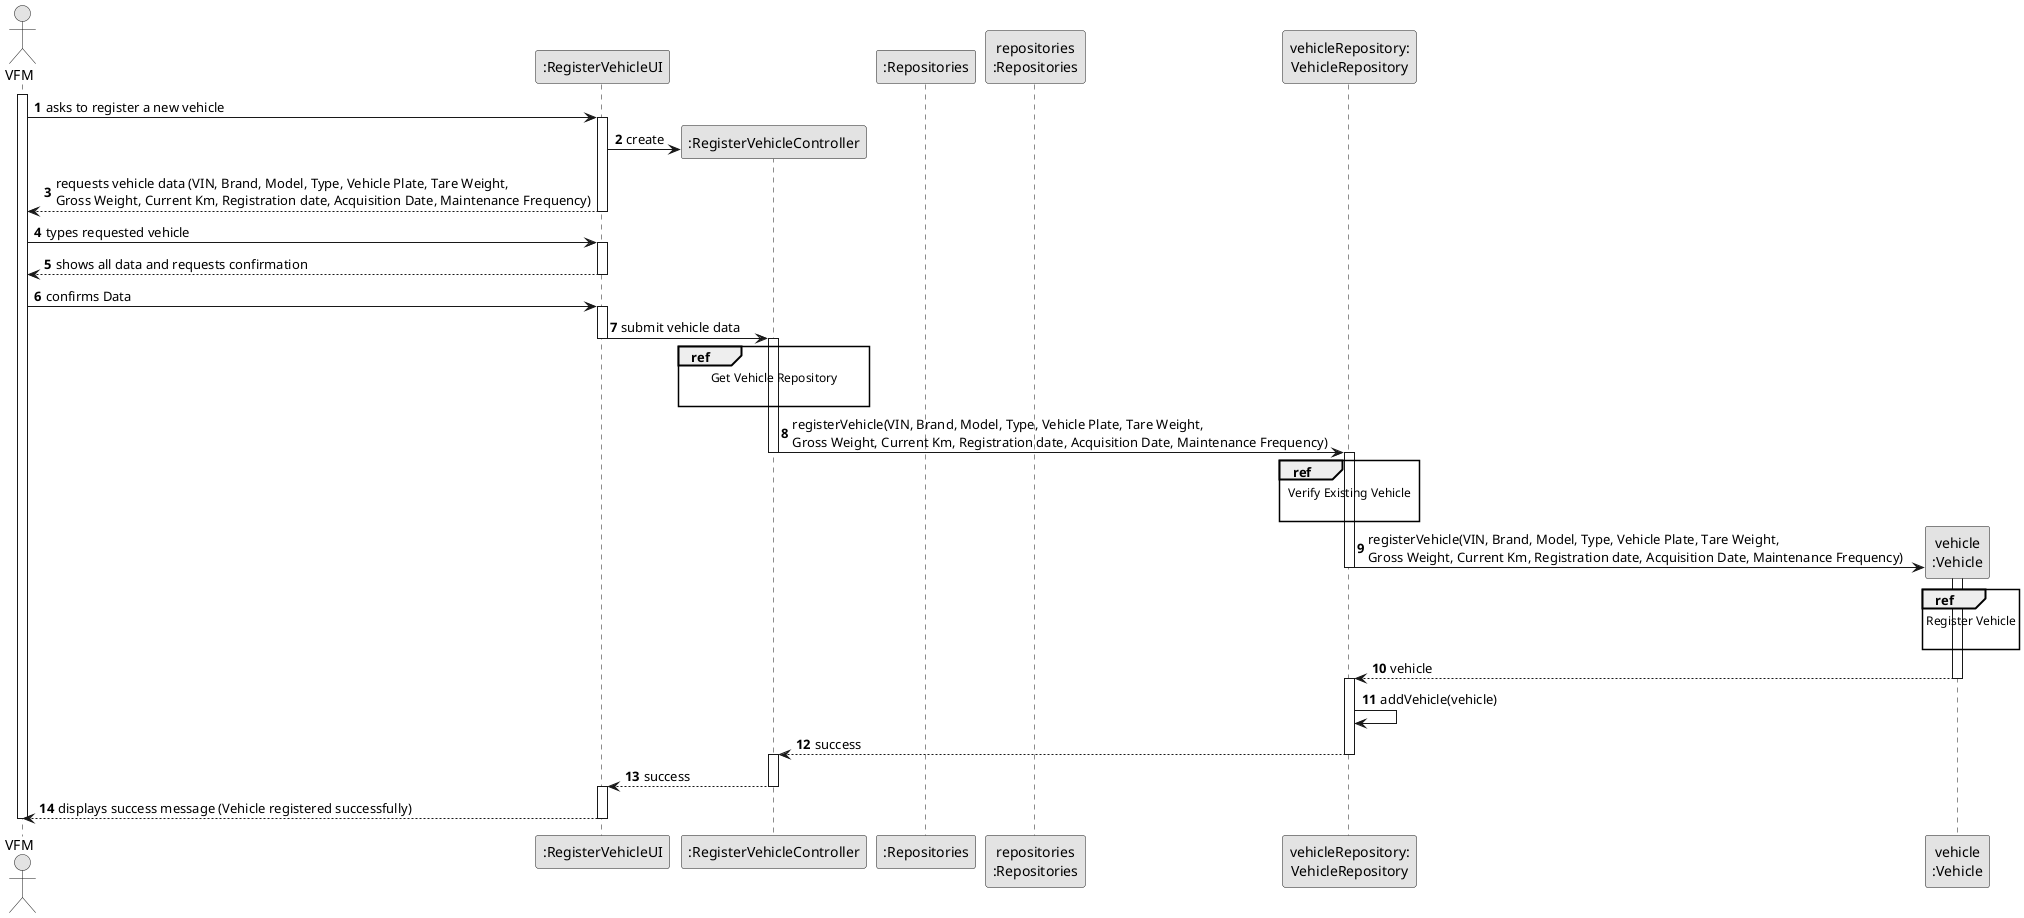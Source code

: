 @startuml
skinparam monochrome true
skinparam packageStyle rectangle
skinparam shadowing false

'title System Sequence Diagram (SSD) - US006

autonumber

actor "VFM" as VFM
participant ":RegisterVehicleUI" as UI
participant ":RegisterVehicleController" as CTRL
participant ":Repositories" as RepositorySingleton
participant "repositories\n:Repositories" as PLAT
participant "vehicleRepository:\nVehicleRepository" as VehicleRepository
participant "vehicle\n:Vehicle" as VEI

activate VFM

    VFM -> UI : asks to register a new vehicle
    activate UI

        UI -> CTRL** : create

        UI --> VFM : requests vehicle data (VIN, Brand, Model, Type, Vehicle Plate, Tare Weight, \nGross Weight, Current Km, Registration date, Acquisition Date, Maintenance Frequency)
        deactivate UI

    VFM -> UI : types requested vehicle
    activate UI

    UI --> VFM : shows all data and requests confirmation
    deactivate UI

    VFM -> UI: confirms Data
    activate UI

        UI -> CTRL : submit vehicle data
        deactivate UI
        activate CTRL

            ref over CTRL
                                            Get Vehicle Repository

                                        end ref

        CTRL -> VehicleRepository : registerVehicle(VIN, Brand, Model, Type, Vehicle Plate, Tare Weight, \nGross Weight, Current Km, Registration date, Acquisition Date, Maintenance Frequency)
        deactivate CTRL

            activate VehicleRepository

        ref over VehicleRepository
                                                                            Verify Existing Vehicle

                                                                        end ref


            VehicleRepository -> VEI **: registerVehicle(VIN, Brand, Model, Type, Vehicle Plate, Tare Weight, \nGross Weight, Current Km, Registration date, Acquisition Date, Maintenance Frequency)
        deactivate VehicleRepository
            activate VEI


            ref over VEI
                                            Register Vehicle

                                        end ref

            VEI --> VehicleRepository: vehicle
            deactivate VEI
            activate VehicleRepository




            VehicleRepository -> VehicleRepository: addVehicle(vehicle)
            VehicleRepository --> CTRL: success
                        deactivate VehicleRepository

            activate CTRL


            CTRL --> UI : success
            deactivate CTRL
            activate UI

    UI --> VFM : displays success message (Vehicle registered successfully)
    deactivate UI

deactivate VFM

@enduml
